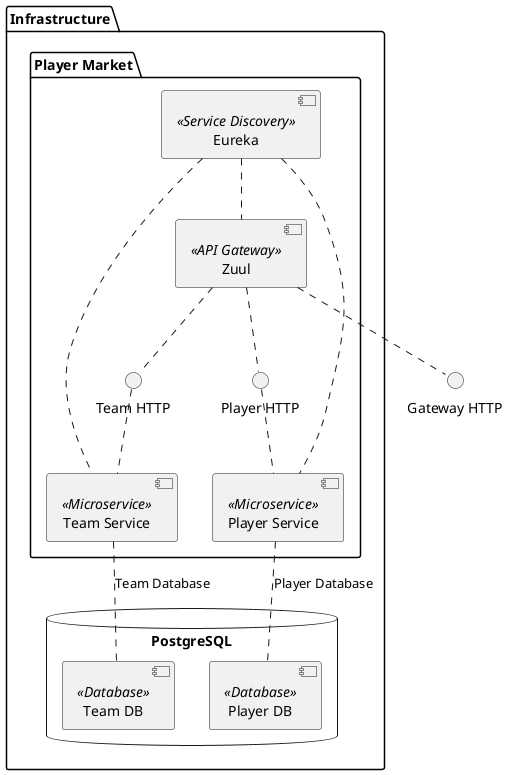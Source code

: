 @startuml

package "Infrastructure" as infra {

    database "PostgreSQL" as rdbms {
        component "Team DB" as team_db <<Database>>
        component "Player DB" as player_db <<Database>>
    }

    package "Player Market" as internal {
        component "Eureka" as service_discovery <<Service Discovery>>

        component "Zuul" as gateway <<API Gateway>>

        component "Team Service" as team_svc <<Microservice>>

        component "Player Service" as player_svc <<Microservice>>

        interface "Team HTTP" as team_svc_http
        team_svc_http .. team_svc

        interface "Player HTTP" as player_svc_http
        player_svc_http .. player_svc

        gateway .. player_svc_http
        gateway .. team_svc_http
        service_discovery .. team_svc
        service_discovery .. player_svc
        service_discovery .. gateway

    }

    team_svc .. team_db : Team Database
    player_svc .. player_db : Player Database

}

interface "Gateway HTTP" as gateway_http
gateway .. gateway_http




@enduml